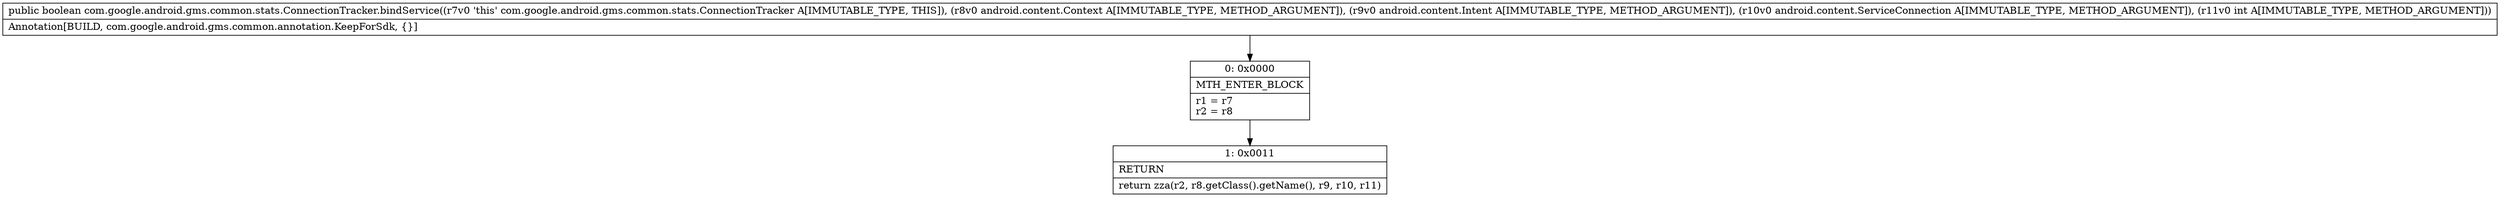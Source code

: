 digraph "CFG forcom.google.android.gms.common.stats.ConnectionTracker.bindService(Landroid\/content\/Context;Landroid\/content\/Intent;Landroid\/content\/ServiceConnection;I)Z" {
Node_0 [shape=record,label="{0\:\ 0x0000|MTH_ENTER_BLOCK\l|r1 = r7\lr2 = r8\l}"];
Node_1 [shape=record,label="{1\:\ 0x0011|RETURN\l|return zza(r2, r8.getClass().getName(), r9, r10, r11)\l}"];
MethodNode[shape=record,label="{public boolean com.google.android.gms.common.stats.ConnectionTracker.bindService((r7v0 'this' com.google.android.gms.common.stats.ConnectionTracker A[IMMUTABLE_TYPE, THIS]), (r8v0 android.content.Context A[IMMUTABLE_TYPE, METHOD_ARGUMENT]), (r9v0 android.content.Intent A[IMMUTABLE_TYPE, METHOD_ARGUMENT]), (r10v0 android.content.ServiceConnection A[IMMUTABLE_TYPE, METHOD_ARGUMENT]), (r11v0 int A[IMMUTABLE_TYPE, METHOD_ARGUMENT]))  | Annotation[BUILD, com.google.android.gms.common.annotation.KeepForSdk, \{\}]\l}"];
MethodNode -> Node_0;
Node_0 -> Node_1;
}

